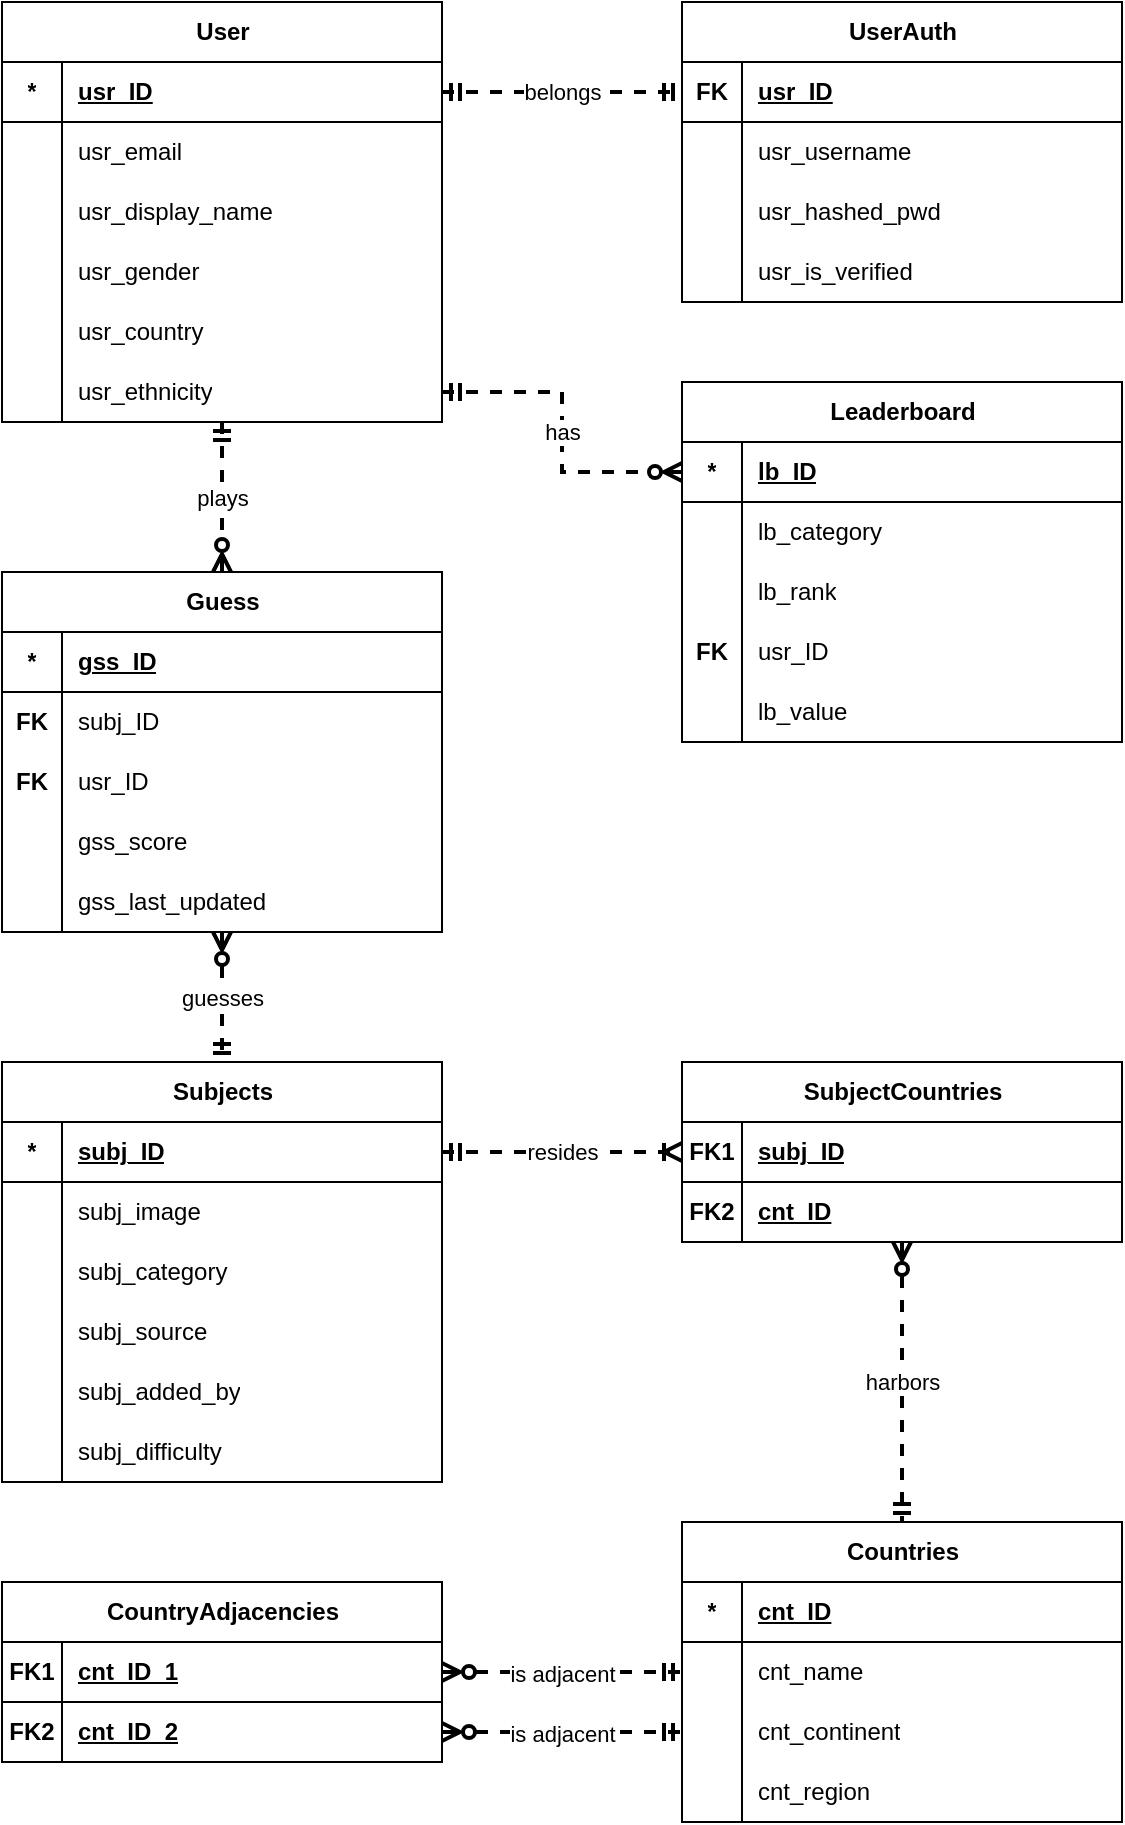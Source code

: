 <mxfile version="26.2.2" pages="2">
  <diagram id="R2lEEEUBdFMjLlhIrx00" name="Page-1">
    <mxGraphModel dx="1069" dy="648" grid="1" gridSize="10" guides="1" tooltips="1" connect="1" arrows="1" fold="1" page="1" pageScale="1" pageWidth="850" pageHeight="1100" math="0" shadow="0" extFonts="Permanent Marker^https://fonts.googleapis.com/css?family=Permanent+Marker">
      <root>
        <mxCell id="0" />
        <mxCell id="1" parent="0" />
        <mxCell id="auLaVOXBFCOXBrsWZY5s-1" value="Subjects" style="shape=table;startSize=30;container=1;collapsible=1;childLayout=tableLayout;fixedRows=1;rowLines=0;fontStyle=1;align=center;resizeLast=1;html=1;" parent="1" vertex="1">
          <mxGeometry x="140" y="590" width="220" height="210" as="geometry" />
        </mxCell>
        <mxCell id="auLaVOXBFCOXBrsWZY5s-2" value="" style="shape=tableRow;horizontal=0;startSize=0;swimlaneHead=0;swimlaneBody=0;fillColor=none;collapsible=0;dropTarget=0;points=[[0,0.5],[1,0.5]];portConstraint=eastwest;top=0;left=0;right=0;bottom=1;" parent="auLaVOXBFCOXBrsWZY5s-1" vertex="1">
          <mxGeometry y="30" width="220" height="30" as="geometry" />
        </mxCell>
        <mxCell id="auLaVOXBFCOXBrsWZY5s-3" value="*" style="shape=partialRectangle;connectable=0;fillColor=none;top=0;left=0;bottom=0;right=0;fontStyle=1;overflow=hidden;whiteSpace=wrap;html=1;" parent="auLaVOXBFCOXBrsWZY5s-2" vertex="1">
          <mxGeometry width="30" height="30" as="geometry">
            <mxRectangle width="30" height="30" as="alternateBounds" />
          </mxGeometry>
        </mxCell>
        <mxCell id="auLaVOXBFCOXBrsWZY5s-4" value="subj_ID" style="shape=partialRectangle;connectable=0;fillColor=none;top=0;left=0;bottom=0;right=0;align=left;spacingLeft=6;fontStyle=5;overflow=hidden;whiteSpace=wrap;html=1;" parent="auLaVOXBFCOXBrsWZY5s-2" vertex="1">
          <mxGeometry x="30" width="190" height="30" as="geometry">
            <mxRectangle width="190" height="30" as="alternateBounds" />
          </mxGeometry>
        </mxCell>
        <mxCell id="auLaVOXBFCOXBrsWZY5s-8" value="" style="shape=tableRow;horizontal=0;startSize=0;swimlaneHead=0;swimlaneBody=0;fillColor=none;collapsible=0;dropTarget=0;points=[[0,0.5],[1,0.5]];portConstraint=eastwest;top=0;left=0;right=0;bottom=0;" parent="auLaVOXBFCOXBrsWZY5s-1" vertex="1">
          <mxGeometry y="60" width="220" height="30" as="geometry" />
        </mxCell>
        <mxCell id="auLaVOXBFCOXBrsWZY5s-9" value="" style="shape=partialRectangle;connectable=0;fillColor=none;top=0;left=0;bottom=0;right=0;editable=1;overflow=hidden;whiteSpace=wrap;html=1;" parent="auLaVOXBFCOXBrsWZY5s-8" vertex="1">
          <mxGeometry width="30" height="30" as="geometry">
            <mxRectangle width="30" height="30" as="alternateBounds" />
          </mxGeometry>
        </mxCell>
        <mxCell id="auLaVOXBFCOXBrsWZY5s-10" value="subj_image" style="shape=partialRectangle;connectable=0;fillColor=none;top=0;left=0;bottom=0;right=0;align=left;spacingLeft=6;overflow=hidden;whiteSpace=wrap;html=1;" parent="auLaVOXBFCOXBrsWZY5s-8" vertex="1">
          <mxGeometry x="30" width="190" height="30" as="geometry">
            <mxRectangle width="190" height="30" as="alternateBounds" />
          </mxGeometry>
        </mxCell>
        <mxCell id="auLaVOXBFCOXBrsWZY5s-14" style="shape=tableRow;horizontal=0;startSize=0;swimlaneHead=0;swimlaneBody=0;fillColor=none;collapsible=0;dropTarget=0;points=[[0,0.5],[1,0.5]];portConstraint=eastwest;top=0;left=0;right=0;bottom=0;" parent="auLaVOXBFCOXBrsWZY5s-1" vertex="1">
          <mxGeometry y="90" width="220" height="30" as="geometry" />
        </mxCell>
        <mxCell id="auLaVOXBFCOXBrsWZY5s-15" style="shape=partialRectangle;connectable=0;fillColor=none;top=0;left=0;bottom=0;right=0;editable=1;overflow=hidden;whiteSpace=wrap;html=1;" parent="auLaVOXBFCOXBrsWZY5s-14" vertex="1">
          <mxGeometry width="30" height="30" as="geometry">
            <mxRectangle width="30" height="30" as="alternateBounds" />
          </mxGeometry>
        </mxCell>
        <mxCell id="auLaVOXBFCOXBrsWZY5s-16" value="subj_category" style="shape=partialRectangle;connectable=0;fillColor=none;top=0;left=0;bottom=0;right=0;align=left;spacingLeft=6;overflow=hidden;whiteSpace=wrap;html=1;" parent="auLaVOXBFCOXBrsWZY5s-14" vertex="1">
          <mxGeometry x="30" width="190" height="30" as="geometry">
            <mxRectangle width="190" height="30" as="alternateBounds" />
          </mxGeometry>
        </mxCell>
        <mxCell id="auLaVOXBFCOXBrsWZY5s-20" style="shape=tableRow;horizontal=0;startSize=0;swimlaneHead=0;swimlaneBody=0;fillColor=none;collapsible=0;dropTarget=0;points=[[0,0.5],[1,0.5]];portConstraint=eastwest;top=0;left=0;right=0;bottom=0;" parent="auLaVOXBFCOXBrsWZY5s-1" vertex="1">
          <mxGeometry y="120" width="220" height="30" as="geometry" />
        </mxCell>
        <mxCell id="auLaVOXBFCOXBrsWZY5s-21" style="shape=partialRectangle;connectable=0;fillColor=none;top=0;left=0;bottom=0;right=0;editable=1;overflow=hidden;whiteSpace=wrap;html=1;" parent="auLaVOXBFCOXBrsWZY5s-20" vertex="1">
          <mxGeometry width="30" height="30" as="geometry">
            <mxRectangle width="30" height="30" as="alternateBounds" />
          </mxGeometry>
        </mxCell>
        <mxCell id="auLaVOXBFCOXBrsWZY5s-22" value="subj_source" style="shape=partialRectangle;connectable=0;fillColor=none;top=0;left=0;bottom=0;right=0;align=left;spacingLeft=6;overflow=hidden;whiteSpace=wrap;html=1;" parent="auLaVOXBFCOXBrsWZY5s-20" vertex="1">
          <mxGeometry x="30" width="190" height="30" as="geometry">
            <mxRectangle width="190" height="30" as="alternateBounds" />
          </mxGeometry>
        </mxCell>
        <mxCell id="b_Iu6Mk7DVbwvFMH6New-1" style="shape=tableRow;horizontal=0;startSize=0;swimlaneHead=0;swimlaneBody=0;fillColor=none;collapsible=0;dropTarget=0;points=[[0,0.5],[1,0.5]];portConstraint=eastwest;top=0;left=0;right=0;bottom=0;" parent="auLaVOXBFCOXBrsWZY5s-1" vertex="1">
          <mxGeometry y="150" width="220" height="30" as="geometry" />
        </mxCell>
        <mxCell id="b_Iu6Mk7DVbwvFMH6New-2" style="shape=partialRectangle;connectable=0;fillColor=none;top=0;left=0;bottom=0;right=0;editable=1;overflow=hidden;whiteSpace=wrap;html=1;" parent="b_Iu6Mk7DVbwvFMH6New-1" vertex="1">
          <mxGeometry width="30" height="30" as="geometry">
            <mxRectangle width="30" height="30" as="alternateBounds" />
          </mxGeometry>
        </mxCell>
        <mxCell id="b_Iu6Mk7DVbwvFMH6New-3" value="subj_added_by" style="shape=partialRectangle;connectable=0;fillColor=none;top=0;left=0;bottom=0;right=0;align=left;spacingLeft=6;overflow=hidden;whiteSpace=wrap;html=1;" parent="b_Iu6Mk7DVbwvFMH6New-1" vertex="1">
          <mxGeometry x="30" width="190" height="30" as="geometry">
            <mxRectangle width="190" height="30" as="alternateBounds" />
          </mxGeometry>
        </mxCell>
        <mxCell id="b_Iu6Mk7DVbwvFMH6New-47" style="shape=tableRow;horizontal=0;startSize=0;swimlaneHead=0;swimlaneBody=0;fillColor=none;collapsible=0;dropTarget=0;points=[[0,0.5],[1,0.5]];portConstraint=eastwest;top=0;left=0;right=0;bottom=0;" parent="auLaVOXBFCOXBrsWZY5s-1" vertex="1">
          <mxGeometry y="180" width="220" height="30" as="geometry" />
        </mxCell>
        <mxCell id="b_Iu6Mk7DVbwvFMH6New-48" style="shape=partialRectangle;connectable=0;fillColor=none;top=0;left=0;bottom=0;right=0;editable=1;overflow=hidden;whiteSpace=wrap;html=1;" parent="b_Iu6Mk7DVbwvFMH6New-47" vertex="1">
          <mxGeometry width="30" height="30" as="geometry">
            <mxRectangle width="30" height="30" as="alternateBounds" />
          </mxGeometry>
        </mxCell>
        <mxCell id="b_Iu6Mk7DVbwvFMH6New-49" value="subj_difficulty" style="shape=partialRectangle;connectable=0;fillColor=none;top=0;left=0;bottom=0;right=0;align=left;spacingLeft=6;overflow=hidden;whiteSpace=wrap;html=1;" parent="b_Iu6Mk7DVbwvFMH6New-47" vertex="1">
          <mxGeometry x="30" width="190" height="30" as="geometry">
            <mxRectangle width="190" height="30" as="alternateBounds" />
          </mxGeometry>
        </mxCell>
        <mxCell id="b_Iu6Mk7DVbwvFMH6New-4" value="Countries" style="shape=table;startSize=30;container=1;collapsible=1;childLayout=tableLayout;fixedRows=1;rowLines=0;fontStyle=1;align=center;resizeLast=1;html=1;" parent="1" vertex="1">
          <mxGeometry x="480" y="820" width="220" height="150" as="geometry" />
        </mxCell>
        <mxCell id="b_Iu6Mk7DVbwvFMH6New-5" value="" style="shape=tableRow;horizontal=0;startSize=0;swimlaneHead=0;swimlaneBody=0;fillColor=none;collapsible=0;dropTarget=0;points=[[0,0.5],[1,0.5]];portConstraint=eastwest;top=0;left=0;right=0;bottom=1;" parent="b_Iu6Mk7DVbwvFMH6New-4" vertex="1">
          <mxGeometry y="30" width="220" height="30" as="geometry" />
        </mxCell>
        <mxCell id="b_Iu6Mk7DVbwvFMH6New-6" value="*" style="shape=partialRectangle;connectable=0;fillColor=none;top=0;left=0;bottom=0;right=0;fontStyle=1;overflow=hidden;whiteSpace=wrap;html=1;" parent="b_Iu6Mk7DVbwvFMH6New-5" vertex="1">
          <mxGeometry width="30" height="30" as="geometry">
            <mxRectangle width="30" height="30" as="alternateBounds" />
          </mxGeometry>
        </mxCell>
        <mxCell id="b_Iu6Mk7DVbwvFMH6New-7" value="cnt_ID" style="shape=partialRectangle;connectable=0;fillColor=none;top=0;left=0;bottom=0;right=0;align=left;spacingLeft=6;fontStyle=5;overflow=hidden;whiteSpace=wrap;html=1;" parent="b_Iu6Mk7DVbwvFMH6New-5" vertex="1">
          <mxGeometry x="30" width="190" height="30" as="geometry">
            <mxRectangle width="190" height="30" as="alternateBounds" />
          </mxGeometry>
        </mxCell>
        <mxCell id="b_Iu6Mk7DVbwvFMH6New-8" value="" style="shape=tableRow;horizontal=0;startSize=0;swimlaneHead=0;swimlaneBody=0;fillColor=none;collapsible=0;dropTarget=0;points=[[0,0.5],[1,0.5]];portConstraint=eastwest;top=0;left=0;right=0;bottom=0;" parent="b_Iu6Mk7DVbwvFMH6New-4" vertex="1">
          <mxGeometry y="60" width="220" height="30" as="geometry" />
        </mxCell>
        <mxCell id="b_Iu6Mk7DVbwvFMH6New-9" value="" style="shape=partialRectangle;connectable=0;fillColor=none;top=0;left=0;bottom=0;right=0;editable=1;overflow=hidden;whiteSpace=wrap;html=1;" parent="b_Iu6Mk7DVbwvFMH6New-8" vertex="1">
          <mxGeometry width="30" height="30" as="geometry">
            <mxRectangle width="30" height="30" as="alternateBounds" />
          </mxGeometry>
        </mxCell>
        <mxCell id="b_Iu6Mk7DVbwvFMH6New-10" value="cnt_name" style="shape=partialRectangle;connectable=0;fillColor=none;top=0;left=0;bottom=0;right=0;align=left;spacingLeft=6;overflow=hidden;whiteSpace=wrap;html=1;" parent="b_Iu6Mk7DVbwvFMH6New-8" vertex="1">
          <mxGeometry x="30" width="190" height="30" as="geometry">
            <mxRectangle width="190" height="30" as="alternateBounds" />
          </mxGeometry>
        </mxCell>
        <mxCell id="b_Iu6Mk7DVbwvFMH6New-23" style="shape=tableRow;horizontal=0;startSize=0;swimlaneHead=0;swimlaneBody=0;fillColor=none;collapsible=0;dropTarget=0;points=[[0,0.5],[1,0.5]];portConstraint=eastwest;top=0;left=0;right=0;bottom=0;" parent="b_Iu6Mk7DVbwvFMH6New-4" vertex="1">
          <mxGeometry y="90" width="220" height="30" as="geometry" />
        </mxCell>
        <mxCell id="b_Iu6Mk7DVbwvFMH6New-24" style="shape=partialRectangle;connectable=0;fillColor=none;top=0;left=0;bottom=0;right=0;editable=1;overflow=hidden;whiteSpace=wrap;html=1;" parent="b_Iu6Mk7DVbwvFMH6New-23" vertex="1">
          <mxGeometry width="30" height="30" as="geometry">
            <mxRectangle width="30" height="30" as="alternateBounds" />
          </mxGeometry>
        </mxCell>
        <mxCell id="b_Iu6Mk7DVbwvFMH6New-25" value="cnt_continent" style="shape=partialRectangle;connectable=0;fillColor=none;top=0;left=0;bottom=0;right=0;align=left;spacingLeft=6;overflow=hidden;whiteSpace=wrap;html=1;" parent="b_Iu6Mk7DVbwvFMH6New-23" vertex="1">
          <mxGeometry x="30" width="190" height="30" as="geometry">
            <mxRectangle width="190" height="30" as="alternateBounds" />
          </mxGeometry>
        </mxCell>
        <mxCell id="b_Iu6Mk7DVbwvFMH6New-42" style="shape=tableRow;horizontal=0;startSize=0;swimlaneHead=0;swimlaneBody=0;fillColor=none;collapsible=0;dropTarget=0;points=[[0,0.5],[1,0.5]];portConstraint=eastwest;top=0;left=0;right=0;bottom=0;" parent="b_Iu6Mk7DVbwvFMH6New-4" vertex="1">
          <mxGeometry y="120" width="220" height="30" as="geometry" />
        </mxCell>
        <mxCell id="b_Iu6Mk7DVbwvFMH6New-43" style="shape=partialRectangle;connectable=0;fillColor=none;top=0;left=0;bottom=0;right=0;editable=1;overflow=hidden;whiteSpace=wrap;html=1;" parent="b_Iu6Mk7DVbwvFMH6New-42" vertex="1">
          <mxGeometry width="30" height="30" as="geometry">
            <mxRectangle width="30" height="30" as="alternateBounds" />
          </mxGeometry>
        </mxCell>
        <mxCell id="b_Iu6Mk7DVbwvFMH6New-44" value="cnt_region" style="shape=partialRectangle;connectable=0;fillColor=none;top=0;left=0;bottom=0;right=0;align=left;spacingLeft=6;overflow=hidden;whiteSpace=wrap;html=1;" parent="b_Iu6Mk7DVbwvFMH6New-42" vertex="1">
          <mxGeometry x="30" width="190" height="30" as="geometry">
            <mxRectangle width="190" height="30" as="alternateBounds" />
          </mxGeometry>
        </mxCell>
        <mxCell id="b_Iu6Mk7DVbwvFMH6New-46" value="harbors" style="edgeStyle=orthogonalEdgeStyle;rounded=0;orthogonalLoop=1;jettySize=auto;html=1;strokeWidth=2;dashed=1;endArrow=ERmandOne;endFill=0;startArrow=ERzeroToMany;startFill=0;" parent="1" source="b_Iu6Mk7DVbwvFMH6New-29" target="b_Iu6Mk7DVbwvFMH6New-4" edge="1">
          <mxGeometry relative="1" as="geometry" />
        </mxCell>
        <mxCell id="b_Iu6Mk7DVbwvFMH6New-29" value="SubjectCountries" style="shape=table;startSize=30;container=1;collapsible=1;childLayout=tableLayout;fixedRows=1;rowLines=0;fontStyle=1;align=center;resizeLast=1;html=1;" parent="1" vertex="1">
          <mxGeometry x="480" y="590" width="220" height="90" as="geometry" />
        </mxCell>
        <mxCell id="b_Iu6Mk7DVbwvFMH6New-30" value="" style="shape=tableRow;horizontal=0;startSize=0;swimlaneHead=0;swimlaneBody=0;fillColor=none;collapsible=0;dropTarget=0;points=[[0,0.5],[1,0.5]];portConstraint=eastwest;top=0;left=0;right=0;bottom=1;" parent="b_Iu6Mk7DVbwvFMH6New-29" vertex="1">
          <mxGeometry y="30" width="220" height="30" as="geometry" />
        </mxCell>
        <mxCell id="b_Iu6Mk7DVbwvFMH6New-31" value="FK1" style="shape=partialRectangle;connectable=0;fillColor=none;top=0;left=0;bottom=0;right=0;fontStyle=1;overflow=hidden;whiteSpace=wrap;html=1;" parent="b_Iu6Mk7DVbwvFMH6New-30" vertex="1">
          <mxGeometry width="30" height="30" as="geometry">
            <mxRectangle width="30" height="30" as="alternateBounds" />
          </mxGeometry>
        </mxCell>
        <mxCell id="b_Iu6Mk7DVbwvFMH6New-32" value="subj_ID" style="shape=partialRectangle;connectable=0;fillColor=none;top=0;left=0;bottom=0;right=0;align=left;spacingLeft=6;fontStyle=5;overflow=hidden;whiteSpace=wrap;html=1;" parent="b_Iu6Mk7DVbwvFMH6New-30" vertex="1">
          <mxGeometry x="30" width="190" height="30" as="geometry">
            <mxRectangle width="190" height="30" as="alternateBounds" />
          </mxGeometry>
        </mxCell>
        <mxCell id="b_Iu6Mk7DVbwvFMH6New-39" style="shape=tableRow;horizontal=0;startSize=0;swimlaneHead=0;swimlaneBody=0;fillColor=none;collapsible=0;dropTarget=0;points=[[0,0.5],[1,0.5]];portConstraint=eastwest;top=0;left=0;right=0;bottom=1;" parent="b_Iu6Mk7DVbwvFMH6New-29" vertex="1">
          <mxGeometry y="60" width="220" height="30" as="geometry" />
        </mxCell>
        <mxCell id="b_Iu6Mk7DVbwvFMH6New-40" value="FK2" style="shape=partialRectangle;connectable=0;fillColor=none;top=0;left=0;bottom=0;right=0;fontStyle=1;overflow=hidden;whiteSpace=wrap;html=1;" parent="b_Iu6Mk7DVbwvFMH6New-39" vertex="1">
          <mxGeometry width="30" height="30" as="geometry">
            <mxRectangle width="30" height="30" as="alternateBounds" />
          </mxGeometry>
        </mxCell>
        <mxCell id="b_Iu6Mk7DVbwvFMH6New-41" value="cnt_ID" style="shape=partialRectangle;connectable=0;fillColor=none;top=0;left=0;bottom=0;right=0;align=left;spacingLeft=6;fontStyle=5;overflow=hidden;whiteSpace=wrap;html=1;" parent="b_Iu6Mk7DVbwvFMH6New-39" vertex="1">
          <mxGeometry x="30" width="190" height="30" as="geometry">
            <mxRectangle width="190" height="30" as="alternateBounds" />
          </mxGeometry>
        </mxCell>
        <mxCell id="b_Iu6Mk7DVbwvFMH6New-45" value="resides" style="edgeStyle=orthogonalEdgeStyle;rounded=0;orthogonalLoop=1;jettySize=auto;html=1;entryX=0;entryY=0.5;entryDx=0;entryDy=0;strokeWidth=2;endArrow=ERoneToMany;endFill=0;startArrow=ERmandOne;startFill=0;dashed=1;" parent="1" source="auLaVOXBFCOXBrsWZY5s-2" target="b_Iu6Mk7DVbwvFMH6New-30" edge="1">
          <mxGeometry relative="1" as="geometry">
            <mxPoint as="offset" />
          </mxGeometry>
        </mxCell>
        <mxCell id="b_Iu6Mk7DVbwvFMH6New-50" value="CountryAdjacencies" style="shape=table;startSize=30;container=1;collapsible=1;childLayout=tableLayout;fixedRows=1;rowLines=0;fontStyle=1;align=center;resizeLast=1;html=1;" parent="1" vertex="1">
          <mxGeometry x="140" y="850" width="220" height="90" as="geometry" />
        </mxCell>
        <mxCell id="b_Iu6Mk7DVbwvFMH6New-51" value="" style="shape=tableRow;horizontal=0;startSize=0;swimlaneHead=0;swimlaneBody=0;fillColor=none;collapsible=0;dropTarget=0;points=[[0,0.5],[1,0.5]];portConstraint=eastwest;top=0;left=0;right=0;bottom=1;" parent="b_Iu6Mk7DVbwvFMH6New-50" vertex="1">
          <mxGeometry y="30" width="220" height="30" as="geometry" />
        </mxCell>
        <mxCell id="b_Iu6Mk7DVbwvFMH6New-52" value="FK1" style="shape=partialRectangle;connectable=0;fillColor=none;top=0;left=0;bottom=0;right=0;fontStyle=1;overflow=hidden;whiteSpace=wrap;html=1;" parent="b_Iu6Mk7DVbwvFMH6New-51" vertex="1">
          <mxGeometry width="30" height="30" as="geometry">
            <mxRectangle width="30" height="30" as="alternateBounds" />
          </mxGeometry>
        </mxCell>
        <mxCell id="b_Iu6Mk7DVbwvFMH6New-53" value="cnt_ID_1" style="shape=partialRectangle;connectable=0;fillColor=none;top=0;left=0;bottom=0;right=0;align=left;spacingLeft=6;fontStyle=5;overflow=hidden;whiteSpace=wrap;html=1;" parent="b_Iu6Mk7DVbwvFMH6New-51" vertex="1">
          <mxGeometry x="30" width="190" height="30" as="geometry">
            <mxRectangle width="190" height="30" as="alternateBounds" />
          </mxGeometry>
        </mxCell>
        <mxCell id="b_Iu6Mk7DVbwvFMH6New-64" style="shape=tableRow;horizontal=0;startSize=0;swimlaneHead=0;swimlaneBody=0;fillColor=none;collapsible=0;dropTarget=0;points=[[0,0.5],[1,0.5]];portConstraint=eastwest;top=0;left=0;right=0;bottom=1;" parent="b_Iu6Mk7DVbwvFMH6New-50" vertex="1">
          <mxGeometry y="60" width="220" height="30" as="geometry" />
        </mxCell>
        <mxCell id="b_Iu6Mk7DVbwvFMH6New-65" value="FK2" style="shape=partialRectangle;connectable=0;fillColor=none;top=0;left=0;bottom=0;right=0;fontStyle=1;overflow=hidden;whiteSpace=wrap;html=1;" parent="b_Iu6Mk7DVbwvFMH6New-64" vertex="1">
          <mxGeometry width="30" height="30" as="geometry">
            <mxRectangle width="30" height="30" as="alternateBounds" />
          </mxGeometry>
        </mxCell>
        <mxCell id="b_Iu6Mk7DVbwvFMH6New-66" value="cnt_ID_2" style="shape=partialRectangle;connectable=0;fillColor=none;top=0;left=0;bottom=0;right=0;align=left;spacingLeft=6;fontStyle=5;overflow=hidden;whiteSpace=wrap;html=1;" parent="b_Iu6Mk7DVbwvFMH6New-64" vertex="1">
          <mxGeometry x="30" width="190" height="30" as="geometry">
            <mxRectangle width="190" height="30" as="alternateBounds" />
          </mxGeometry>
        </mxCell>
        <mxCell id="b_Iu6Mk7DVbwvFMH6New-83" value="is adjacent" style="edgeStyle=orthogonalEdgeStyle;rounded=0;orthogonalLoop=1;jettySize=auto;html=1;entryX=0;entryY=0.5;entryDx=0;entryDy=0;dashed=1;strokeWidth=2;endArrow=ERmandOne;endFill=0;startArrow=ERzeroToMany;startFill=0;" parent="1" source="b_Iu6Mk7DVbwvFMH6New-51" edge="1">
          <mxGeometry relative="1" as="geometry">
            <mxPoint x="480" y="895" as="targetPoint" />
            <mxPoint as="offset" />
          </mxGeometry>
        </mxCell>
        <mxCell id="b_Iu6Mk7DVbwvFMH6New-84" value="is adjacent" style="edgeStyle=orthogonalEdgeStyle;rounded=0;orthogonalLoop=1;jettySize=auto;html=1;entryX=0;entryY=0.5;entryDx=0;entryDy=0;dashed=1;strokeWidth=2;endArrow=ERmandOne;endFill=0;startArrow=ERzeroToMany;startFill=0;" parent="1" source="b_Iu6Mk7DVbwvFMH6New-64" edge="1">
          <mxGeometry relative="1" as="geometry">
            <mxPoint x="480" y="925" as="targetPoint" />
          </mxGeometry>
        </mxCell>
        <mxCell id="sh-QbTdLpXNGwUj46MJb-116" value="plays" style="edgeStyle=orthogonalEdgeStyle;rounded=0;orthogonalLoop=1;jettySize=auto;html=1;entryX=0.5;entryY=0;entryDx=0;entryDy=0;strokeWidth=2;strokeColor=default;dashed=1;endArrow=ERzeroToMany;endFill=0;startArrow=ERmandOne;startFill=0;" edge="1" parent="1" source="sh-QbTdLpXNGwUj46MJb-1" target="sh-QbTdLpXNGwUj46MJb-71">
          <mxGeometry relative="1" as="geometry" />
        </mxCell>
        <mxCell id="sh-QbTdLpXNGwUj46MJb-1" value="User" style="shape=table;startSize=30;container=1;collapsible=1;childLayout=tableLayout;fixedRows=1;rowLines=0;fontStyle=1;align=center;resizeLast=1;html=1;" vertex="1" parent="1">
          <mxGeometry x="140" y="60" width="220" height="210" as="geometry" />
        </mxCell>
        <mxCell id="sh-QbTdLpXNGwUj46MJb-2" value="" style="shape=tableRow;horizontal=0;startSize=0;swimlaneHead=0;swimlaneBody=0;fillColor=none;collapsible=0;dropTarget=0;points=[[0,0.5],[1,0.5]];portConstraint=eastwest;top=0;left=0;right=0;bottom=1;" vertex="1" parent="sh-QbTdLpXNGwUj46MJb-1">
          <mxGeometry y="30" width="220" height="30" as="geometry" />
        </mxCell>
        <mxCell id="sh-QbTdLpXNGwUj46MJb-3" value="*" style="shape=partialRectangle;connectable=0;fillColor=none;top=0;left=0;bottom=0;right=0;fontStyle=1;overflow=hidden;whiteSpace=wrap;html=1;" vertex="1" parent="sh-QbTdLpXNGwUj46MJb-2">
          <mxGeometry width="30" height="30" as="geometry">
            <mxRectangle width="30" height="30" as="alternateBounds" />
          </mxGeometry>
        </mxCell>
        <mxCell id="sh-QbTdLpXNGwUj46MJb-4" value="usr_ID&lt;span style=&quot;white-space: pre;&quot;&gt;&#x9;&lt;/span&gt;" style="shape=partialRectangle;connectable=0;fillColor=none;top=0;left=0;bottom=0;right=0;align=left;spacingLeft=6;fontStyle=5;overflow=hidden;whiteSpace=wrap;html=1;" vertex="1" parent="sh-QbTdLpXNGwUj46MJb-2">
          <mxGeometry x="30" width="190" height="30" as="geometry">
            <mxRectangle width="190" height="30" as="alternateBounds" />
          </mxGeometry>
        </mxCell>
        <mxCell id="sh-QbTdLpXNGwUj46MJb-5" style="shape=tableRow;horizontal=0;startSize=0;swimlaneHead=0;swimlaneBody=0;fillColor=none;collapsible=0;dropTarget=0;points=[[0,0.5],[1,0.5]];portConstraint=eastwest;top=0;left=0;right=0;bottom=0;" vertex="1" parent="sh-QbTdLpXNGwUj46MJb-1">
          <mxGeometry y="60" width="220" height="30" as="geometry" />
        </mxCell>
        <mxCell id="sh-QbTdLpXNGwUj46MJb-6" style="shape=partialRectangle;connectable=0;fillColor=none;top=0;left=0;bottom=0;right=0;editable=1;overflow=hidden;whiteSpace=wrap;html=1;" vertex="1" parent="sh-QbTdLpXNGwUj46MJb-5">
          <mxGeometry width="30" height="30" as="geometry">
            <mxRectangle width="30" height="30" as="alternateBounds" />
          </mxGeometry>
        </mxCell>
        <mxCell id="sh-QbTdLpXNGwUj46MJb-7" value="usr_email" style="shape=partialRectangle;connectable=0;fillColor=none;top=0;left=0;bottom=0;right=0;align=left;spacingLeft=6;overflow=hidden;whiteSpace=wrap;html=1;" vertex="1" parent="sh-QbTdLpXNGwUj46MJb-5">
          <mxGeometry x="30" width="190" height="30" as="geometry">
            <mxRectangle width="190" height="30" as="alternateBounds" />
          </mxGeometry>
        </mxCell>
        <mxCell id="sh-QbTdLpXNGwUj46MJb-8" style="shape=tableRow;horizontal=0;startSize=0;swimlaneHead=0;swimlaneBody=0;fillColor=none;collapsible=0;dropTarget=0;points=[[0,0.5],[1,0.5]];portConstraint=eastwest;top=0;left=0;right=0;bottom=0;" vertex="1" parent="sh-QbTdLpXNGwUj46MJb-1">
          <mxGeometry y="90" width="220" height="30" as="geometry" />
        </mxCell>
        <mxCell id="sh-QbTdLpXNGwUj46MJb-9" style="shape=partialRectangle;connectable=0;fillColor=none;top=0;left=0;bottom=0;right=0;editable=1;overflow=hidden;whiteSpace=wrap;html=1;" vertex="1" parent="sh-QbTdLpXNGwUj46MJb-8">
          <mxGeometry width="30" height="30" as="geometry">
            <mxRectangle width="30" height="30" as="alternateBounds" />
          </mxGeometry>
        </mxCell>
        <mxCell id="sh-QbTdLpXNGwUj46MJb-10" value="usr_display_name" style="shape=partialRectangle;connectable=0;fillColor=none;top=0;left=0;bottom=0;right=0;align=left;spacingLeft=6;overflow=hidden;whiteSpace=wrap;html=1;" vertex="1" parent="sh-QbTdLpXNGwUj46MJb-8">
          <mxGeometry x="30" width="190" height="30" as="geometry">
            <mxRectangle width="190" height="30" as="alternateBounds" />
          </mxGeometry>
        </mxCell>
        <mxCell id="sh-QbTdLpXNGwUj46MJb-11" style="shape=tableRow;horizontal=0;startSize=0;swimlaneHead=0;swimlaneBody=0;fillColor=none;collapsible=0;dropTarget=0;points=[[0,0.5],[1,0.5]];portConstraint=eastwest;top=0;left=0;right=0;bottom=0;" vertex="1" parent="sh-QbTdLpXNGwUj46MJb-1">
          <mxGeometry y="120" width="220" height="30" as="geometry" />
        </mxCell>
        <mxCell id="sh-QbTdLpXNGwUj46MJb-12" style="shape=partialRectangle;connectable=0;fillColor=none;top=0;left=0;bottom=0;right=0;editable=1;overflow=hidden;whiteSpace=wrap;html=1;" vertex="1" parent="sh-QbTdLpXNGwUj46MJb-11">
          <mxGeometry width="30" height="30" as="geometry">
            <mxRectangle width="30" height="30" as="alternateBounds" />
          </mxGeometry>
        </mxCell>
        <mxCell id="sh-QbTdLpXNGwUj46MJb-13" value="usr_gender" style="shape=partialRectangle;connectable=0;fillColor=none;top=0;left=0;bottom=0;right=0;align=left;spacingLeft=6;overflow=hidden;whiteSpace=wrap;html=1;" vertex="1" parent="sh-QbTdLpXNGwUj46MJb-11">
          <mxGeometry x="30" width="190" height="30" as="geometry">
            <mxRectangle width="190" height="30" as="alternateBounds" />
          </mxGeometry>
        </mxCell>
        <mxCell id="sh-QbTdLpXNGwUj46MJb-14" style="shape=tableRow;horizontal=0;startSize=0;swimlaneHead=0;swimlaneBody=0;fillColor=none;collapsible=0;dropTarget=0;points=[[0,0.5],[1,0.5]];portConstraint=eastwest;top=0;left=0;right=0;bottom=0;" vertex="1" parent="sh-QbTdLpXNGwUj46MJb-1">
          <mxGeometry y="150" width="220" height="30" as="geometry" />
        </mxCell>
        <mxCell id="sh-QbTdLpXNGwUj46MJb-15" style="shape=partialRectangle;connectable=0;fillColor=none;top=0;left=0;bottom=0;right=0;editable=1;overflow=hidden;whiteSpace=wrap;html=1;" vertex="1" parent="sh-QbTdLpXNGwUj46MJb-14">
          <mxGeometry width="30" height="30" as="geometry">
            <mxRectangle width="30" height="30" as="alternateBounds" />
          </mxGeometry>
        </mxCell>
        <mxCell id="sh-QbTdLpXNGwUj46MJb-16" value="usr_country" style="shape=partialRectangle;connectable=0;fillColor=none;top=0;left=0;bottom=0;right=0;align=left;spacingLeft=6;overflow=hidden;whiteSpace=wrap;html=1;" vertex="1" parent="sh-QbTdLpXNGwUj46MJb-14">
          <mxGeometry x="30" width="190" height="30" as="geometry">
            <mxRectangle width="190" height="30" as="alternateBounds" />
          </mxGeometry>
        </mxCell>
        <mxCell id="sh-QbTdLpXNGwUj46MJb-17" style="shape=tableRow;horizontal=0;startSize=0;swimlaneHead=0;swimlaneBody=0;fillColor=none;collapsible=0;dropTarget=0;points=[[0,0.5],[1,0.5]];portConstraint=eastwest;top=0;left=0;right=0;bottom=0;" vertex="1" parent="sh-QbTdLpXNGwUj46MJb-1">
          <mxGeometry y="180" width="220" height="30" as="geometry" />
        </mxCell>
        <mxCell id="sh-QbTdLpXNGwUj46MJb-18" style="shape=partialRectangle;connectable=0;fillColor=none;top=0;left=0;bottom=0;right=0;editable=1;overflow=hidden;whiteSpace=wrap;html=1;" vertex="1" parent="sh-QbTdLpXNGwUj46MJb-17">
          <mxGeometry width="30" height="30" as="geometry">
            <mxRectangle width="30" height="30" as="alternateBounds" />
          </mxGeometry>
        </mxCell>
        <mxCell id="sh-QbTdLpXNGwUj46MJb-19" value="usr_ethnicity" style="shape=partialRectangle;connectable=0;fillColor=none;top=0;left=0;bottom=0;right=0;align=left;spacingLeft=6;overflow=hidden;whiteSpace=wrap;html=1;" vertex="1" parent="sh-QbTdLpXNGwUj46MJb-17">
          <mxGeometry x="30" width="190" height="30" as="geometry">
            <mxRectangle width="190" height="30" as="alternateBounds" />
          </mxGeometry>
        </mxCell>
        <mxCell id="sh-QbTdLpXNGwUj46MJb-20" value="UserAuth" style="shape=table;startSize=30;container=1;collapsible=1;childLayout=tableLayout;fixedRows=1;rowLines=0;fontStyle=1;align=center;resizeLast=1;html=1;" vertex="1" parent="1">
          <mxGeometry x="480" y="60" width="220" height="150" as="geometry" />
        </mxCell>
        <mxCell id="sh-QbTdLpXNGwUj46MJb-21" value="" style="shape=tableRow;horizontal=0;startSize=0;swimlaneHead=0;swimlaneBody=0;fillColor=none;collapsible=0;dropTarget=0;points=[[0,0.5],[1,0.5]];portConstraint=eastwest;top=0;left=0;right=0;bottom=1;" vertex="1" parent="sh-QbTdLpXNGwUj46MJb-20">
          <mxGeometry y="30" width="220" height="30" as="geometry" />
        </mxCell>
        <mxCell id="sh-QbTdLpXNGwUj46MJb-22" value="FK" style="shape=partialRectangle;connectable=0;fillColor=none;top=0;left=0;bottom=0;right=0;fontStyle=1;overflow=hidden;whiteSpace=wrap;html=1;" vertex="1" parent="sh-QbTdLpXNGwUj46MJb-21">
          <mxGeometry width="30" height="30" as="geometry">
            <mxRectangle width="30" height="30" as="alternateBounds" />
          </mxGeometry>
        </mxCell>
        <mxCell id="sh-QbTdLpXNGwUj46MJb-23" value="usr_ID&lt;span style=&quot;white-space: pre;&quot;&gt;&#x9;&lt;/span&gt;" style="shape=partialRectangle;connectable=0;fillColor=none;top=0;left=0;bottom=0;right=0;align=left;spacingLeft=6;fontStyle=5;overflow=hidden;whiteSpace=wrap;html=1;" vertex="1" parent="sh-QbTdLpXNGwUj46MJb-21">
          <mxGeometry x="30" width="190" height="30" as="geometry">
            <mxRectangle width="190" height="30" as="alternateBounds" />
          </mxGeometry>
        </mxCell>
        <mxCell id="sh-QbTdLpXNGwUj46MJb-24" value="" style="shape=tableRow;horizontal=0;startSize=0;swimlaneHead=0;swimlaneBody=0;fillColor=none;collapsible=0;dropTarget=0;points=[[0,0.5],[1,0.5]];portConstraint=eastwest;top=0;left=0;right=0;bottom=0;" vertex="1" parent="sh-QbTdLpXNGwUj46MJb-20">
          <mxGeometry y="60" width="220" height="30" as="geometry" />
        </mxCell>
        <mxCell id="sh-QbTdLpXNGwUj46MJb-25" value="" style="shape=partialRectangle;connectable=0;fillColor=none;top=0;left=0;bottom=0;right=0;editable=1;overflow=hidden;whiteSpace=wrap;html=1;" vertex="1" parent="sh-QbTdLpXNGwUj46MJb-24">
          <mxGeometry width="30" height="30" as="geometry">
            <mxRectangle width="30" height="30" as="alternateBounds" />
          </mxGeometry>
        </mxCell>
        <mxCell id="sh-QbTdLpXNGwUj46MJb-26" value="usr_username" style="shape=partialRectangle;connectable=0;fillColor=none;top=0;left=0;bottom=0;right=0;align=left;spacingLeft=6;overflow=hidden;whiteSpace=wrap;html=1;" vertex="1" parent="sh-QbTdLpXNGwUj46MJb-24">
          <mxGeometry x="30" width="190" height="30" as="geometry">
            <mxRectangle width="190" height="30" as="alternateBounds" />
          </mxGeometry>
        </mxCell>
        <mxCell id="sh-QbTdLpXNGwUj46MJb-27" style="shape=tableRow;horizontal=0;startSize=0;swimlaneHead=0;swimlaneBody=0;fillColor=none;collapsible=0;dropTarget=0;points=[[0,0.5],[1,0.5]];portConstraint=eastwest;top=0;left=0;right=0;bottom=0;" vertex="1" parent="sh-QbTdLpXNGwUj46MJb-20">
          <mxGeometry y="90" width="220" height="30" as="geometry" />
        </mxCell>
        <mxCell id="sh-QbTdLpXNGwUj46MJb-28" style="shape=partialRectangle;connectable=0;fillColor=none;top=0;left=0;bottom=0;right=0;editable=1;overflow=hidden;whiteSpace=wrap;html=1;" vertex="1" parent="sh-QbTdLpXNGwUj46MJb-27">
          <mxGeometry width="30" height="30" as="geometry">
            <mxRectangle width="30" height="30" as="alternateBounds" />
          </mxGeometry>
        </mxCell>
        <mxCell id="sh-QbTdLpXNGwUj46MJb-29" value="usr_hashed_pwd" style="shape=partialRectangle;connectable=0;fillColor=none;top=0;left=0;bottom=0;right=0;align=left;spacingLeft=6;overflow=hidden;whiteSpace=wrap;html=1;" vertex="1" parent="sh-QbTdLpXNGwUj46MJb-27">
          <mxGeometry x="30" width="190" height="30" as="geometry">
            <mxRectangle width="190" height="30" as="alternateBounds" />
          </mxGeometry>
        </mxCell>
        <mxCell id="sh-QbTdLpXNGwUj46MJb-30" style="shape=tableRow;horizontal=0;startSize=0;swimlaneHead=0;swimlaneBody=0;fillColor=none;collapsible=0;dropTarget=0;points=[[0,0.5],[1,0.5]];portConstraint=eastwest;top=0;left=0;right=0;bottom=0;" vertex="1" parent="sh-QbTdLpXNGwUj46MJb-20">
          <mxGeometry y="120" width="220" height="30" as="geometry" />
        </mxCell>
        <mxCell id="sh-QbTdLpXNGwUj46MJb-31" style="shape=partialRectangle;connectable=0;fillColor=none;top=0;left=0;bottom=0;right=0;editable=1;overflow=hidden;whiteSpace=wrap;html=1;" vertex="1" parent="sh-QbTdLpXNGwUj46MJb-30">
          <mxGeometry width="30" height="30" as="geometry">
            <mxRectangle width="30" height="30" as="alternateBounds" />
          </mxGeometry>
        </mxCell>
        <mxCell id="sh-QbTdLpXNGwUj46MJb-32" value="usr_is_verified" style="shape=partialRectangle;connectable=0;fillColor=none;top=0;left=0;bottom=0;right=0;align=left;spacingLeft=6;overflow=hidden;whiteSpace=wrap;html=1;" vertex="1" parent="sh-QbTdLpXNGwUj46MJb-30">
          <mxGeometry x="30" width="190" height="30" as="geometry">
            <mxRectangle width="190" height="30" as="alternateBounds" />
          </mxGeometry>
        </mxCell>
        <mxCell id="sh-QbTdLpXNGwUj46MJb-115" value="guesses" style="edgeStyle=orthogonalEdgeStyle;rounded=0;orthogonalLoop=1;jettySize=auto;html=1;entryX=0.5;entryY=0;entryDx=0;entryDy=0;strokeWidth=2;dashed=1;startArrow=ERzeroToMany;startFill=0;endArrow=ERmandOne;endFill=0;" edge="1" parent="1" source="sh-QbTdLpXNGwUj46MJb-71" target="auLaVOXBFCOXBrsWZY5s-1">
          <mxGeometry relative="1" as="geometry" />
        </mxCell>
        <mxCell id="sh-QbTdLpXNGwUj46MJb-71" value="Guess" style="shape=table;startSize=30;container=1;collapsible=1;childLayout=tableLayout;fixedRows=1;rowLines=0;fontStyle=1;align=center;resizeLast=1;html=1;" vertex="1" parent="1">
          <mxGeometry x="140" y="345" width="220" height="180" as="geometry" />
        </mxCell>
        <mxCell id="sh-QbTdLpXNGwUj46MJb-72" value="" style="shape=tableRow;horizontal=0;startSize=0;swimlaneHead=0;swimlaneBody=0;fillColor=none;collapsible=0;dropTarget=0;points=[[0,0.5],[1,0.5]];portConstraint=eastwest;top=0;left=0;right=0;bottom=1;" vertex="1" parent="sh-QbTdLpXNGwUj46MJb-71">
          <mxGeometry y="30" width="220" height="30" as="geometry" />
        </mxCell>
        <mxCell id="sh-QbTdLpXNGwUj46MJb-73" value="*" style="shape=partialRectangle;connectable=0;fillColor=none;top=0;left=0;bottom=0;right=0;fontStyle=1;overflow=hidden;whiteSpace=wrap;html=1;" vertex="1" parent="sh-QbTdLpXNGwUj46MJb-72">
          <mxGeometry width="30" height="30" as="geometry">
            <mxRectangle width="30" height="30" as="alternateBounds" />
          </mxGeometry>
        </mxCell>
        <mxCell id="sh-QbTdLpXNGwUj46MJb-74" value="gss_ID" style="shape=partialRectangle;connectable=0;fillColor=none;top=0;left=0;bottom=0;right=0;align=left;spacingLeft=6;fontStyle=5;overflow=hidden;whiteSpace=wrap;html=1;" vertex="1" parent="sh-QbTdLpXNGwUj46MJb-72">
          <mxGeometry x="30" width="190" height="30" as="geometry">
            <mxRectangle width="190" height="30" as="alternateBounds" />
          </mxGeometry>
        </mxCell>
        <mxCell id="sh-QbTdLpXNGwUj46MJb-75" value="" style="shape=tableRow;horizontal=0;startSize=0;swimlaneHead=0;swimlaneBody=0;fillColor=none;collapsible=0;dropTarget=0;points=[[0,0.5],[1,0.5]];portConstraint=eastwest;top=0;left=0;right=0;bottom=0;" vertex="1" parent="sh-QbTdLpXNGwUj46MJb-71">
          <mxGeometry y="60" width="220" height="30" as="geometry" />
        </mxCell>
        <mxCell id="sh-QbTdLpXNGwUj46MJb-76" value="&lt;b&gt;FK&lt;/b&gt;" style="shape=partialRectangle;connectable=0;fillColor=none;top=0;left=0;bottom=0;right=0;editable=1;overflow=hidden;whiteSpace=wrap;html=1;" vertex="1" parent="sh-QbTdLpXNGwUj46MJb-75">
          <mxGeometry width="30" height="30" as="geometry">
            <mxRectangle width="30" height="30" as="alternateBounds" />
          </mxGeometry>
        </mxCell>
        <mxCell id="sh-QbTdLpXNGwUj46MJb-77" value="subj_ID" style="shape=partialRectangle;connectable=0;fillColor=none;top=0;left=0;bottom=0;right=0;align=left;spacingLeft=6;overflow=hidden;whiteSpace=wrap;html=1;" vertex="1" parent="sh-QbTdLpXNGwUj46MJb-75">
          <mxGeometry x="30" width="190" height="30" as="geometry">
            <mxRectangle width="190" height="30" as="alternateBounds" />
          </mxGeometry>
        </mxCell>
        <mxCell id="sh-QbTdLpXNGwUj46MJb-112" style="shape=tableRow;horizontal=0;startSize=0;swimlaneHead=0;swimlaneBody=0;fillColor=none;collapsible=0;dropTarget=0;points=[[0,0.5],[1,0.5]];portConstraint=eastwest;top=0;left=0;right=0;bottom=0;" vertex="1" parent="sh-QbTdLpXNGwUj46MJb-71">
          <mxGeometry y="90" width="220" height="30" as="geometry" />
        </mxCell>
        <mxCell id="sh-QbTdLpXNGwUj46MJb-113" value="&lt;b&gt;FK&lt;/b&gt;" style="shape=partialRectangle;connectable=0;fillColor=none;top=0;left=0;bottom=0;right=0;editable=1;overflow=hidden;whiteSpace=wrap;html=1;" vertex="1" parent="sh-QbTdLpXNGwUj46MJb-112">
          <mxGeometry width="30" height="30" as="geometry">
            <mxRectangle width="30" height="30" as="alternateBounds" />
          </mxGeometry>
        </mxCell>
        <mxCell id="sh-QbTdLpXNGwUj46MJb-114" value="usr_ID" style="shape=partialRectangle;connectable=0;fillColor=none;top=0;left=0;bottom=0;right=0;align=left;spacingLeft=6;overflow=hidden;whiteSpace=wrap;html=1;" vertex="1" parent="sh-QbTdLpXNGwUj46MJb-112">
          <mxGeometry x="30" width="190" height="30" as="geometry">
            <mxRectangle width="190" height="30" as="alternateBounds" />
          </mxGeometry>
        </mxCell>
        <mxCell id="sh-QbTdLpXNGwUj46MJb-78" style="shape=tableRow;horizontal=0;startSize=0;swimlaneHead=0;swimlaneBody=0;fillColor=none;collapsible=0;dropTarget=0;points=[[0,0.5],[1,0.5]];portConstraint=eastwest;top=0;left=0;right=0;bottom=0;" vertex="1" parent="sh-QbTdLpXNGwUj46MJb-71">
          <mxGeometry y="120" width="220" height="30" as="geometry" />
        </mxCell>
        <mxCell id="sh-QbTdLpXNGwUj46MJb-79" style="shape=partialRectangle;connectable=0;fillColor=none;top=0;left=0;bottom=0;right=0;editable=1;overflow=hidden;whiteSpace=wrap;html=1;" vertex="1" parent="sh-QbTdLpXNGwUj46MJb-78">
          <mxGeometry width="30" height="30" as="geometry">
            <mxRectangle width="30" height="30" as="alternateBounds" />
          </mxGeometry>
        </mxCell>
        <mxCell id="sh-QbTdLpXNGwUj46MJb-80" value="gss_score" style="shape=partialRectangle;connectable=0;fillColor=none;top=0;left=0;bottom=0;right=0;align=left;spacingLeft=6;overflow=hidden;whiteSpace=wrap;html=1;" vertex="1" parent="sh-QbTdLpXNGwUj46MJb-78">
          <mxGeometry x="30" width="190" height="30" as="geometry">
            <mxRectangle width="190" height="30" as="alternateBounds" />
          </mxGeometry>
        </mxCell>
        <mxCell id="sh-QbTdLpXNGwUj46MJb-81" style="shape=tableRow;horizontal=0;startSize=0;swimlaneHead=0;swimlaneBody=0;fillColor=none;collapsible=0;dropTarget=0;points=[[0,0.5],[1,0.5]];portConstraint=eastwest;top=0;left=0;right=0;bottom=0;" vertex="1" parent="sh-QbTdLpXNGwUj46MJb-71">
          <mxGeometry y="150" width="220" height="30" as="geometry" />
        </mxCell>
        <mxCell id="sh-QbTdLpXNGwUj46MJb-82" style="shape=partialRectangle;connectable=0;fillColor=none;top=0;left=0;bottom=0;right=0;editable=1;overflow=hidden;whiteSpace=wrap;html=1;" vertex="1" parent="sh-QbTdLpXNGwUj46MJb-81">
          <mxGeometry width="30" height="30" as="geometry">
            <mxRectangle width="30" height="30" as="alternateBounds" />
          </mxGeometry>
        </mxCell>
        <mxCell id="sh-QbTdLpXNGwUj46MJb-83" value="gss_last_updated" style="shape=partialRectangle;connectable=0;fillColor=none;top=0;left=0;bottom=0;right=0;align=left;spacingLeft=6;overflow=hidden;whiteSpace=wrap;html=1;" vertex="1" parent="sh-QbTdLpXNGwUj46MJb-81">
          <mxGeometry x="30" width="190" height="30" as="geometry">
            <mxRectangle width="190" height="30" as="alternateBounds" />
          </mxGeometry>
        </mxCell>
        <mxCell id="sh-QbTdLpXNGwUj46MJb-84" value="Leaderboard" style="shape=table;startSize=30;container=1;collapsible=1;childLayout=tableLayout;fixedRows=1;rowLines=0;fontStyle=1;align=center;resizeLast=1;html=1;" vertex="1" parent="1">
          <mxGeometry x="480" y="250" width="220" height="180" as="geometry" />
        </mxCell>
        <mxCell id="sh-QbTdLpXNGwUj46MJb-85" value="" style="shape=tableRow;horizontal=0;startSize=0;swimlaneHead=0;swimlaneBody=0;fillColor=none;collapsible=0;dropTarget=0;points=[[0,0.5],[1,0.5]];portConstraint=eastwest;top=0;left=0;right=0;bottom=1;" vertex="1" parent="sh-QbTdLpXNGwUj46MJb-84">
          <mxGeometry y="30" width="220" height="30" as="geometry" />
        </mxCell>
        <mxCell id="sh-QbTdLpXNGwUj46MJb-86" value="*" style="shape=partialRectangle;connectable=0;fillColor=none;top=0;left=0;bottom=0;right=0;fontStyle=1;overflow=hidden;whiteSpace=wrap;html=1;" vertex="1" parent="sh-QbTdLpXNGwUj46MJb-85">
          <mxGeometry width="30" height="30" as="geometry">
            <mxRectangle width="30" height="30" as="alternateBounds" />
          </mxGeometry>
        </mxCell>
        <mxCell id="sh-QbTdLpXNGwUj46MJb-87" value="lb_ID" style="shape=partialRectangle;connectable=0;fillColor=none;top=0;left=0;bottom=0;right=0;align=left;spacingLeft=6;fontStyle=5;overflow=hidden;whiteSpace=wrap;html=1;" vertex="1" parent="sh-QbTdLpXNGwUj46MJb-85">
          <mxGeometry x="30" width="190" height="30" as="geometry">
            <mxRectangle width="190" height="30" as="alternateBounds" />
          </mxGeometry>
        </mxCell>
        <mxCell id="sh-QbTdLpXNGwUj46MJb-88" style="shape=tableRow;horizontal=0;startSize=0;swimlaneHead=0;swimlaneBody=0;fillColor=none;collapsible=0;dropTarget=0;points=[[0,0.5],[1,0.5]];portConstraint=eastwest;top=0;left=0;right=0;bottom=0;" vertex="1" parent="sh-QbTdLpXNGwUj46MJb-84">
          <mxGeometry y="60" width="220" height="30" as="geometry" />
        </mxCell>
        <mxCell id="sh-QbTdLpXNGwUj46MJb-89" style="shape=partialRectangle;connectable=0;fillColor=none;top=0;left=0;bottom=0;right=0;editable=1;overflow=hidden;whiteSpace=wrap;html=1;" vertex="1" parent="sh-QbTdLpXNGwUj46MJb-88">
          <mxGeometry width="30" height="30" as="geometry">
            <mxRectangle width="30" height="30" as="alternateBounds" />
          </mxGeometry>
        </mxCell>
        <mxCell id="sh-QbTdLpXNGwUj46MJb-90" value="lb_category" style="shape=partialRectangle;connectable=0;fillColor=none;top=0;left=0;bottom=0;right=0;align=left;spacingLeft=6;overflow=hidden;whiteSpace=wrap;html=1;" vertex="1" parent="sh-QbTdLpXNGwUj46MJb-88">
          <mxGeometry x="30" width="190" height="30" as="geometry">
            <mxRectangle width="190" height="30" as="alternateBounds" />
          </mxGeometry>
        </mxCell>
        <mxCell id="sh-QbTdLpXNGwUj46MJb-106" style="shape=tableRow;horizontal=0;startSize=0;swimlaneHead=0;swimlaneBody=0;fillColor=none;collapsible=0;dropTarget=0;points=[[0,0.5],[1,0.5]];portConstraint=eastwest;top=0;left=0;right=0;bottom=0;" vertex="1" parent="sh-QbTdLpXNGwUj46MJb-84">
          <mxGeometry y="90" width="220" height="30" as="geometry" />
        </mxCell>
        <mxCell id="sh-QbTdLpXNGwUj46MJb-107" style="shape=partialRectangle;connectable=0;fillColor=none;top=0;left=0;bottom=0;right=0;editable=1;overflow=hidden;whiteSpace=wrap;html=1;" vertex="1" parent="sh-QbTdLpXNGwUj46MJb-106">
          <mxGeometry width="30" height="30" as="geometry">
            <mxRectangle width="30" height="30" as="alternateBounds" />
          </mxGeometry>
        </mxCell>
        <mxCell id="sh-QbTdLpXNGwUj46MJb-108" value="lb_rank" style="shape=partialRectangle;connectable=0;fillColor=none;top=0;left=0;bottom=0;right=0;align=left;spacingLeft=6;overflow=hidden;whiteSpace=wrap;html=1;" vertex="1" parent="sh-QbTdLpXNGwUj46MJb-106">
          <mxGeometry x="30" width="190" height="30" as="geometry">
            <mxRectangle width="190" height="30" as="alternateBounds" />
          </mxGeometry>
        </mxCell>
        <mxCell id="sh-QbTdLpXNGwUj46MJb-91" style="shape=tableRow;horizontal=0;startSize=0;swimlaneHead=0;swimlaneBody=0;fillColor=none;collapsible=0;dropTarget=0;points=[[0,0.5],[1,0.5]];portConstraint=eastwest;top=0;left=0;right=0;bottom=0;" vertex="1" parent="sh-QbTdLpXNGwUj46MJb-84">
          <mxGeometry y="120" width="220" height="30" as="geometry" />
        </mxCell>
        <mxCell id="sh-QbTdLpXNGwUj46MJb-92" value="FK" style="shape=partialRectangle;connectable=0;fillColor=none;top=0;left=0;bottom=0;right=0;editable=1;overflow=hidden;whiteSpace=wrap;html=1;fontStyle=1" vertex="1" parent="sh-QbTdLpXNGwUj46MJb-91">
          <mxGeometry width="30" height="30" as="geometry">
            <mxRectangle width="30" height="30" as="alternateBounds" />
          </mxGeometry>
        </mxCell>
        <mxCell id="sh-QbTdLpXNGwUj46MJb-93" value="usr_ID" style="shape=partialRectangle;connectable=0;fillColor=none;top=0;left=0;bottom=0;right=0;align=left;spacingLeft=6;overflow=hidden;whiteSpace=wrap;html=1;" vertex="1" parent="sh-QbTdLpXNGwUj46MJb-91">
          <mxGeometry x="30" width="190" height="30" as="geometry">
            <mxRectangle width="190" height="30" as="alternateBounds" />
          </mxGeometry>
        </mxCell>
        <mxCell id="sh-QbTdLpXNGwUj46MJb-94" style="shape=tableRow;horizontal=0;startSize=0;swimlaneHead=0;swimlaneBody=0;fillColor=none;collapsible=0;dropTarget=0;points=[[0,0.5],[1,0.5]];portConstraint=eastwest;top=0;left=0;right=0;bottom=0;" vertex="1" parent="sh-QbTdLpXNGwUj46MJb-84">
          <mxGeometry y="150" width="220" height="30" as="geometry" />
        </mxCell>
        <mxCell id="sh-QbTdLpXNGwUj46MJb-95" style="shape=partialRectangle;connectable=0;fillColor=none;top=0;left=0;bottom=0;right=0;editable=1;overflow=hidden;whiteSpace=wrap;html=1;" vertex="1" parent="sh-QbTdLpXNGwUj46MJb-94">
          <mxGeometry width="30" height="30" as="geometry">
            <mxRectangle width="30" height="30" as="alternateBounds" />
          </mxGeometry>
        </mxCell>
        <mxCell id="sh-QbTdLpXNGwUj46MJb-96" value="lb_value" style="shape=partialRectangle;connectable=0;fillColor=none;top=0;left=0;bottom=0;right=0;align=left;spacingLeft=6;overflow=hidden;whiteSpace=wrap;html=1;" vertex="1" parent="sh-QbTdLpXNGwUj46MJb-94">
          <mxGeometry x="30" width="190" height="30" as="geometry">
            <mxRectangle width="190" height="30" as="alternateBounds" />
          </mxGeometry>
        </mxCell>
        <mxCell id="sh-QbTdLpXNGwUj46MJb-117" value="belongs" style="edgeStyle=orthogonalEdgeStyle;rounded=0;orthogonalLoop=1;jettySize=auto;html=1;entryX=0;entryY=0.5;entryDx=0;entryDy=0;dashed=1;strokeWidth=2;endArrow=ERmandOne;endFill=0;startArrow=ERmandOne;startFill=0;" edge="1" parent="1" source="sh-QbTdLpXNGwUj46MJb-2" target="sh-QbTdLpXNGwUj46MJb-21">
          <mxGeometry relative="1" as="geometry" />
        </mxCell>
        <mxCell id="sh-QbTdLpXNGwUj46MJb-118" value="has" style="edgeStyle=orthogonalEdgeStyle;rounded=0;orthogonalLoop=1;jettySize=auto;html=1;entryX=0;entryY=0.5;entryDx=0;entryDy=0;strokeWidth=2;dashed=1;endArrow=ERzeroToMany;endFill=0;startArrow=ERmandOne;startFill=0;" edge="1" parent="1" source="sh-QbTdLpXNGwUj46MJb-17" target="sh-QbTdLpXNGwUj46MJb-85">
          <mxGeometry relative="1" as="geometry" />
        </mxCell>
      </root>
    </mxGraphModel>
  </diagram>
  <diagram id="Ph9G1bPPUYG2LqW4PIeZ" name="Page-2">
    <mxGraphModel dx="1016" dy="616" grid="1" gridSize="10" guides="1" tooltips="1" connect="1" arrows="1" fold="1" page="1" pageScale="1" pageWidth="850" pageHeight="1100" math="0" shadow="0">
      <root>
        <mxCell id="0" />
        <mxCell id="1" parent="0" />
      </root>
    </mxGraphModel>
  </diagram>
</mxfile>
